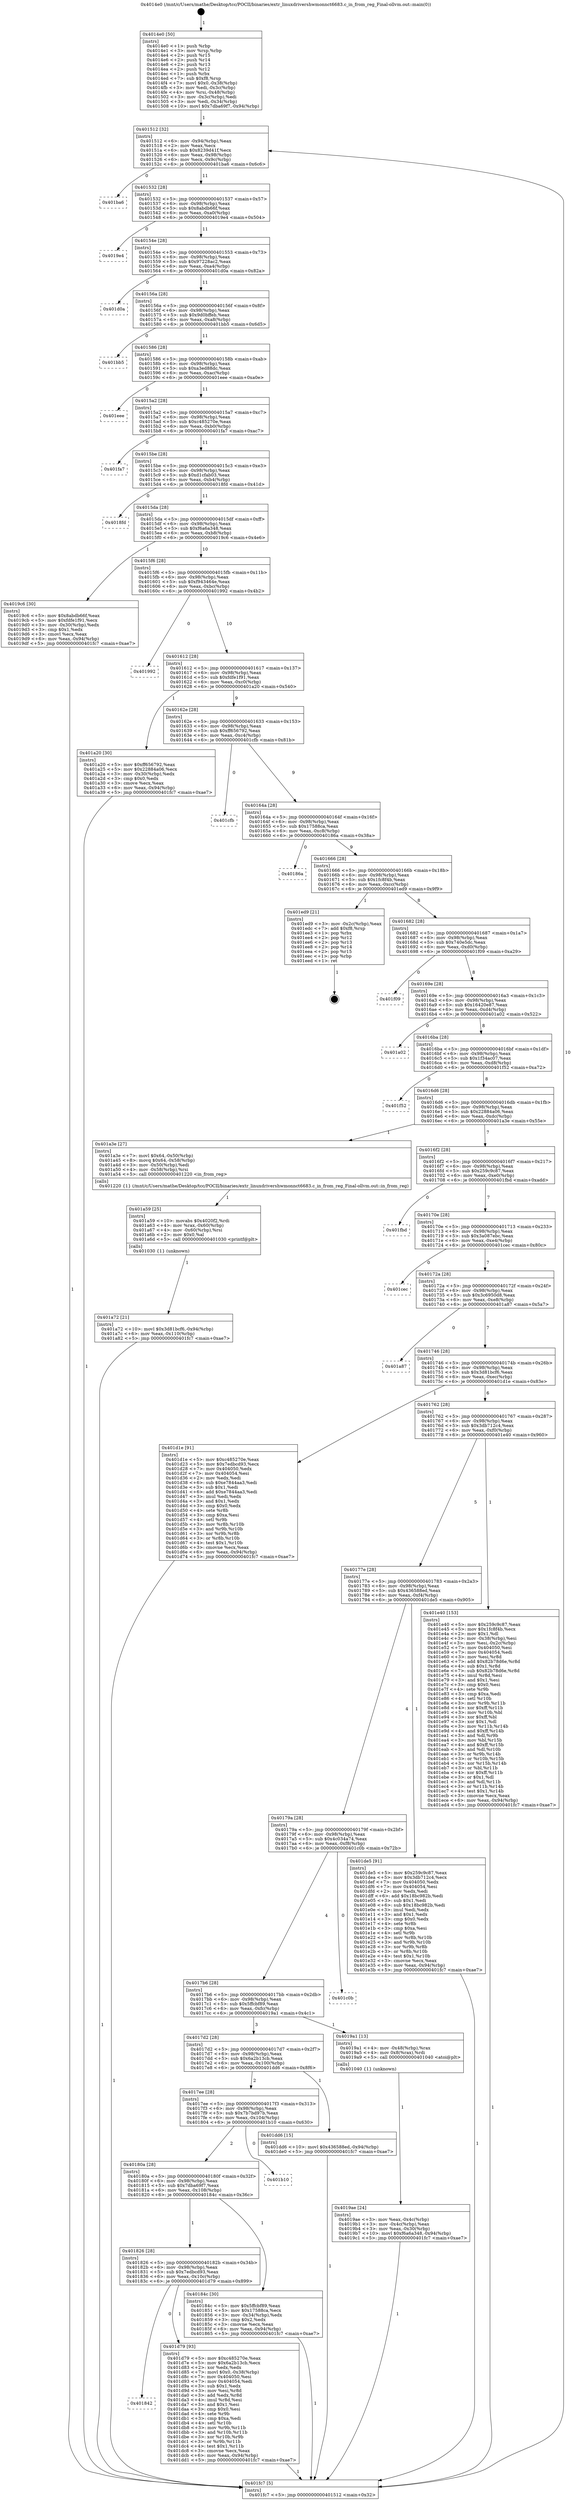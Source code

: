 digraph "0x4014e0" {
  label = "0x4014e0 (/mnt/c/Users/mathe/Desktop/tcc/POCII/binaries/extr_linuxdrivershwmonnct6683.c_in_from_reg_Final-ollvm.out::main(0))"
  labelloc = "t"
  node[shape=record]

  Entry [label="",width=0.3,height=0.3,shape=circle,fillcolor=black,style=filled]
  "0x401512" [label="{
     0x401512 [32]\l
     | [instrs]\l
     &nbsp;&nbsp;0x401512 \<+6\>: mov -0x94(%rbp),%eax\l
     &nbsp;&nbsp;0x401518 \<+2\>: mov %eax,%ecx\l
     &nbsp;&nbsp;0x40151a \<+6\>: sub $0x8239d41f,%ecx\l
     &nbsp;&nbsp;0x401520 \<+6\>: mov %eax,-0x98(%rbp)\l
     &nbsp;&nbsp;0x401526 \<+6\>: mov %ecx,-0x9c(%rbp)\l
     &nbsp;&nbsp;0x40152c \<+6\>: je 0000000000401ba6 \<main+0x6c6\>\l
  }"]
  "0x401ba6" [label="{
     0x401ba6\l
  }", style=dashed]
  "0x401532" [label="{
     0x401532 [28]\l
     | [instrs]\l
     &nbsp;&nbsp;0x401532 \<+5\>: jmp 0000000000401537 \<main+0x57\>\l
     &nbsp;&nbsp;0x401537 \<+6\>: mov -0x98(%rbp),%eax\l
     &nbsp;&nbsp;0x40153d \<+5\>: sub $0x8abdb66f,%eax\l
     &nbsp;&nbsp;0x401542 \<+6\>: mov %eax,-0xa0(%rbp)\l
     &nbsp;&nbsp;0x401548 \<+6\>: je 00000000004019e4 \<main+0x504\>\l
  }"]
  Exit [label="",width=0.3,height=0.3,shape=circle,fillcolor=black,style=filled,peripheries=2]
  "0x4019e4" [label="{
     0x4019e4\l
  }", style=dashed]
  "0x40154e" [label="{
     0x40154e [28]\l
     | [instrs]\l
     &nbsp;&nbsp;0x40154e \<+5\>: jmp 0000000000401553 \<main+0x73\>\l
     &nbsp;&nbsp;0x401553 \<+6\>: mov -0x98(%rbp),%eax\l
     &nbsp;&nbsp;0x401559 \<+5\>: sub $0x97228ac2,%eax\l
     &nbsp;&nbsp;0x40155e \<+6\>: mov %eax,-0xa4(%rbp)\l
     &nbsp;&nbsp;0x401564 \<+6\>: je 0000000000401d0a \<main+0x82a\>\l
  }"]
  "0x401842" [label="{
     0x401842\l
  }", style=dashed]
  "0x401d0a" [label="{
     0x401d0a\l
  }", style=dashed]
  "0x40156a" [label="{
     0x40156a [28]\l
     | [instrs]\l
     &nbsp;&nbsp;0x40156a \<+5\>: jmp 000000000040156f \<main+0x8f\>\l
     &nbsp;&nbsp;0x40156f \<+6\>: mov -0x98(%rbp),%eax\l
     &nbsp;&nbsp;0x401575 \<+5\>: sub $0x9d0bffeb,%eax\l
     &nbsp;&nbsp;0x40157a \<+6\>: mov %eax,-0xa8(%rbp)\l
     &nbsp;&nbsp;0x401580 \<+6\>: je 0000000000401bb5 \<main+0x6d5\>\l
  }"]
  "0x401d79" [label="{
     0x401d79 [93]\l
     | [instrs]\l
     &nbsp;&nbsp;0x401d79 \<+5\>: mov $0xc485270e,%eax\l
     &nbsp;&nbsp;0x401d7e \<+5\>: mov $0x6a2b13cb,%ecx\l
     &nbsp;&nbsp;0x401d83 \<+2\>: xor %edx,%edx\l
     &nbsp;&nbsp;0x401d85 \<+7\>: movl $0x0,-0x38(%rbp)\l
     &nbsp;&nbsp;0x401d8c \<+7\>: mov 0x404050,%esi\l
     &nbsp;&nbsp;0x401d93 \<+7\>: mov 0x404054,%edi\l
     &nbsp;&nbsp;0x401d9a \<+3\>: sub $0x1,%edx\l
     &nbsp;&nbsp;0x401d9d \<+3\>: mov %esi,%r8d\l
     &nbsp;&nbsp;0x401da0 \<+3\>: add %edx,%r8d\l
     &nbsp;&nbsp;0x401da3 \<+4\>: imul %r8d,%esi\l
     &nbsp;&nbsp;0x401da7 \<+3\>: and $0x1,%esi\l
     &nbsp;&nbsp;0x401daa \<+3\>: cmp $0x0,%esi\l
     &nbsp;&nbsp;0x401dad \<+4\>: sete %r9b\l
     &nbsp;&nbsp;0x401db1 \<+3\>: cmp $0xa,%edi\l
     &nbsp;&nbsp;0x401db4 \<+4\>: setl %r10b\l
     &nbsp;&nbsp;0x401db8 \<+3\>: mov %r9b,%r11b\l
     &nbsp;&nbsp;0x401dbb \<+3\>: and %r10b,%r11b\l
     &nbsp;&nbsp;0x401dbe \<+3\>: xor %r10b,%r9b\l
     &nbsp;&nbsp;0x401dc1 \<+3\>: or %r9b,%r11b\l
     &nbsp;&nbsp;0x401dc4 \<+4\>: test $0x1,%r11b\l
     &nbsp;&nbsp;0x401dc8 \<+3\>: cmovne %ecx,%eax\l
     &nbsp;&nbsp;0x401dcb \<+6\>: mov %eax,-0x94(%rbp)\l
     &nbsp;&nbsp;0x401dd1 \<+5\>: jmp 0000000000401fc7 \<main+0xae7\>\l
  }"]
  "0x401bb5" [label="{
     0x401bb5\l
  }", style=dashed]
  "0x401586" [label="{
     0x401586 [28]\l
     | [instrs]\l
     &nbsp;&nbsp;0x401586 \<+5\>: jmp 000000000040158b \<main+0xab\>\l
     &nbsp;&nbsp;0x40158b \<+6\>: mov -0x98(%rbp),%eax\l
     &nbsp;&nbsp;0x401591 \<+5\>: sub $0xa3ed88dc,%eax\l
     &nbsp;&nbsp;0x401596 \<+6\>: mov %eax,-0xac(%rbp)\l
     &nbsp;&nbsp;0x40159c \<+6\>: je 0000000000401eee \<main+0xa0e\>\l
  }"]
  "0x401a72" [label="{
     0x401a72 [21]\l
     | [instrs]\l
     &nbsp;&nbsp;0x401a72 \<+10\>: movl $0x3d81bcf6,-0x94(%rbp)\l
     &nbsp;&nbsp;0x401a7c \<+6\>: mov %eax,-0x110(%rbp)\l
     &nbsp;&nbsp;0x401a82 \<+5\>: jmp 0000000000401fc7 \<main+0xae7\>\l
  }"]
  "0x401eee" [label="{
     0x401eee\l
  }", style=dashed]
  "0x4015a2" [label="{
     0x4015a2 [28]\l
     | [instrs]\l
     &nbsp;&nbsp;0x4015a2 \<+5\>: jmp 00000000004015a7 \<main+0xc7\>\l
     &nbsp;&nbsp;0x4015a7 \<+6\>: mov -0x98(%rbp),%eax\l
     &nbsp;&nbsp;0x4015ad \<+5\>: sub $0xc485270e,%eax\l
     &nbsp;&nbsp;0x4015b2 \<+6\>: mov %eax,-0xb0(%rbp)\l
     &nbsp;&nbsp;0x4015b8 \<+6\>: je 0000000000401fa7 \<main+0xac7\>\l
  }"]
  "0x401a59" [label="{
     0x401a59 [25]\l
     | [instrs]\l
     &nbsp;&nbsp;0x401a59 \<+10\>: movabs $0x4020f2,%rdi\l
     &nbsp;&nbsp;0x401a63 \<+4\>: mov %rax,-0x60(%rbp)\l
     &nbsp;&nbsp;0x401a67 \<+4\>: mov -0x60(%rbp),%rsi\l
     &nbsp;&nbsp;0x401a6b \<+2\>: mov $0x0,%al\l
     &nbsp;&nbsp;0x401a6d \<+5\>: call 0000000000401030 \<printf@plt\>\l
     | [calls]\l
     &nbsp;&nbsp;0x401030 \{1\} (unknown)\l
  }"]
  "0x401fa7" [label="{
     0x401fa7\l
  }", style=dashed]
  "0x4015be" [label="{
     0x4015be [28]\l
     | [instrs]\l
     &nbsp;&nbsp;0x4015be \<+5\>: jmp 00000000004015c3 \<main+0xe3\>\l
     &nbsp;&nbsp;0x4015c3 \<+6\>: mov -0x98(%rbp),%eax\l
     &nbsp;&nbsp;0x4015c9 \<+5\>: sub $0xd1cfab03,%eax\l
     &nbsp;&nbsp;0x4015ce \<+6\>: mov %eax,-0xb4(%rbp)\l
     &nbsp;&nbsp;0x4015d4 \<+6\>: je 00000000004018fd \<main+0x41d\>\l
  }"]
  "0x4019ae" [label="{
     0x4019ae [24]\l
     | [instrs]\l
     &nbsp;&nbsp;0x4019ae \<+3\>: mov %eax,-0x4c(%rbp)\l
     &nbsp;&nbsp;0x4019b1 \<+3\>: mov -0x4c(%rbp),%eax\l
     &nbsp;&nbsp;0x4019b4 \<+3\>: mov %eax,-0x30(%rbp)\l
     &nbsp;&nbsp;0x4019b7 \<+10\>: movl $0xf6a6a348,-0x94(%rbp)\l
     &nbsp;&nbsp;0x4019c1 \<+5\>: jmp 0000000000401fc7 \<main+0xae7\>\l
  }"]
  "0x4018fd" [label="{
     0x4018fd\l
  }", style=dashed]
  "0x4015da" [label="{
     0x4015da [28]\l
     | [instrs]\l
     &nbsp;&nbsp;0x4015da \<+5\>: jmp 00000000004015df \<main+0xff\>\l
     &nbsp;&nbsp;0x4015df \<+6\>: mov -0x98(%rbp),%eax\l
     &nbsp;&nbsp;0x4015e5 \<+5\>: sub $0xf6a6a348,%eax\l
     &nbsp;&nbsp;0x4015ea \<+6\>: mov %eax,-0xb8(%rbp)\l
     &nbsp;&nbsp;0x4015f0 \<+6\>: je 00000000004019c6 \<main+0x4e6\>\l
  }"]
  "0x4014e0" [label="{
     0x4014e0 [50]\l
     | [instrs]\l
     &nbsp;&nbsp;0x4014e0 \<+1\>: push %rbp\l
     &nbsp;&nbsp;0x4014e1 \<+3\>: mov %rsp,%rbp\l
     &nbsp;&nbsp;0x4014e4 \<+2\>: push %r15\l
     &nbsp;&nbsp;0x4014e6 \<+2\>: push %r14\l
     &nbsp;&nbsp;0x4014e8 \<+2\>: push %r13\l
     &nbsp;&nbsp;0x4014ea \<+2\>: push %r12\l
     &nbsp;&nbsp;0x4014ec \<+1\>: push %rbx\l
     &nbsp;&nbsp;0x4014ed \<+7\>: sub $0xf8,%rsp\l
     &nbsp;&nbsp;0x4014f4 \<+7\>: movl $0x0,-0x38(%rbp)\l
     &nbsp;&nbsp;0x4014fb \<+3\>: mov %edi,-0x3c(%rbp)\l
     &nbsp;&nbsp;0x4014fe \<+4\>: mov %rsi,-0x48(%rbp)\l
     &nbsp;&nbsp;0x401502 \<+3\>: mov -0x3c(%rbp),%edi\l
     &nbsp;&nbsp;0x401505 \<+3\>: mov %edi,-0x34(%rbp)\l
     &nbsp;&nbsp;0x401508 \<+10\>: movl $0x7dba69f7,-0x94(%rbp)\l
  }"]
  "0x4019c6" [label="{
     0x4019c6 [30]\l
     | [instrs]\l
     &nbsp;&nbsp;0x4019c6 \<+5\>: mov $0x8abdb66f,%eax\l
     &nbsp;&nbsp;0x4019cb \<+5\>: mov $0xfdfe1f91,%ecx\l
     &nbsp;&nbsp;0x4019d0 \<+3\>: mov -0x30(%rbp),%edx\l
     &nbsp;&nbsp;0x4019d3 \<+3\>: cmp $0x1,%edx\l
     &nbsp;&nbsp;0x4019d6 \<+3\>: cmovl %ecx,%eax\l
     &nbsp;&nbsp;0x4019d9 \<+6\>: mov %eax,-0x94(%rbp)\l
     &nbsp;&nbsp;0x4019df \<+5\>: jmp 0000000000401fc7 \<main+0xae7\>\l
  }"]
  "0x4015f6" [label="{
     0x4015f6 [28]\l
     | [instrs]\l
     &nbsp;&nbsp;0x4015f6 \<+5\>: jmp 00000000004015fb \<main+0x11b\>\l
     &nbsp;&nbsp;0x4015fb \<+6\>: mov -0x98(%rbp),%eax\l
     &nbsp;&nbsp;0x401601 \<+5\>: sub $0xf943464e,%eax\l
     &nbsp;&nbsp;0x401606 \<+6\>: mov %eax,-0xbc(%rbp)\l
     &nbsp;&nbsp;0x40160c \<+6\>: je 0000000000401992 \<main+0x4b2\>\l
  }"]
  "0x401fc7" [label="{
     0x401fc7 [5]\l
     | [instrs]\l
     &nbsp;&nbsp;0x401fc7 \<+5\>: jmp 0000000000401512 \<main+0x32\>\l
  }"]
  "0x401992" [label="{
     0x401992\l
  }", style=dashed]
  "0x401612" [label="{
     0x401612 [28]\l
     | [instrs]\l
     &nbsp;&nbsp;0x401612 \<+5\>: jmp 0000000000401617 \<main+0x137\>\l
     &nbsp;&nbsp;0x401617 \<+6\>: mov -0x98(%rbp),%eax\l
     &nbsp;&nbsp;0x40161d \<+5\>: sub $0xfdfe1f91,%eax\l
     &nbsp;&nbsp;0x401622 \<+6\>: mov %eax,-0xc0(%rbp)\l
     &nbsp;&nbsp;0x401628 \<+6\>: je 0000000000401a20 \<main+0x540\>\l
  }"]
  "0x401826" [label="{
     0x401826 [28]\l
     | [instrs]\l
     &nbsp;&nbsp;0x401826 \<+5\>: jmp 000000000040182b \<main+0x34b\>\l
     &nbsp;&nbsp;0x40182b \<+6\>: mov -0x98(%rbp),%eax\l
     &nbsp;&nbsp;0x401831 \<+5\>: sub $0x7edbcd93,%eax\l
     &nbsp;&nbsp;0x401836 \<+6\>: mov %eax,-0x10c(%rbp)\l
     &nbsp;&nbsp;0x40183c \<+6\>: je 0000000000401d79 \<main+0x899\>\l
  }"]
  "0x401a20" [label="{
     0x401a20 [30]\l
     | [instrs]\l
     &nbsp;&nbsp;0x401a20 \<+5\>: mov $0xff656792,%eax\l
     &nbsp;&nbsp;0x401a25 \<+5\>: mov $0x22884a06,%ecx\l
     &nbsp;&nbsp;0x401a2a \<+3\>: mov -0x30(%rbp),%edx\l
     &nbsp;&nbsp;0x401a2d \<+3\>: cmp $0x0,%edx\l
     &nbsp;&nbsp;0x401a30 \<+3\>: cmove %ecx,%eax\l
     &nbsp;&nbsp;0x401a33 \<+6\>: mov %eax,-0x94(%rbp)\l
     &nbsp;&nbsp;0x401a39 \<+5\>: jmp 0000000000401fc7 \<main+0xae7\>\l
  }"]
  "0x40162e" [label="{
     0x40162e [28]\l
     | [instrs]\l
     &nbsp;&nbsp;0x40162e \<+5\>: jmp 0000000000401633 \<main+0x153\>\l
     &nbsp;&nbsp;0x401633 \<+6\>: mov -0x98(%rbp),%eax\l
     &nbsp;&nbsp;0x401639 \<+5\>: sub $0xff656792,%eax\l
     &nbsp;&nbsp;0x40163e \<+6\>: mov %eax,-0xc4(%rbp)\l
     &nbsp;&nbsp;0x401644 \<+6\>: je 0000000000401cfb \<main+0x81b\>\l
  }"]
  "0x40184c" [label="{
     0x40184c [30]\l
     | [instrs]\l
     &nbsp;&nbsp;0x40184c \<+5\>: mov $0x5ffcbf89,%eax\l
     &nbsp;&nbsp;0x401851 \<+5\>: mov $0x17588ca,%ecx\l
     &nbsp;&nbsp;0x401856 \<+3\>: mov -0x34(%rbp),%edx\l
     &nbsp;&nbsp;0x401859 \<+3\>: cmp $0x2,%edx\l
     &nbsp;&nbsp;0x40185c \<+3\>: cmovne %ecx,%eax\l
     &nbsp;&nbsp;0x40185f \<+6\>: mov %eax,-0x94(%rbp)\l
     &nbsp;&nbsp;0x401865 \<+5\>: jmp 0000000000401fc7 \<main+0xae7\>\l
  }"]
  "0x401cfb" [label="{
     0x401cfb\l
  }", style=dashed]
  "0x40164a" [label="{
     0x40164a [28]\l
     | [instrs]\l
     &nbsp;&nbsp;0x40164a \<+5\>: jmp 000000000040164f \<main+0x16f\>\l
     &nbsp;&nbsp;0x40164f \<+6\>: mov -0x98(%rbp),%eax\l
     &nbsp;&nbsp;0x401655 \<+5\>: sub $0x17588ca,%eax\l
     &nbsp;&nbsp;0x40165a \<+6\>: mov %eax,-0xc8(%rbp)\l
     &nbsp;&nbsp;0x401660 \<+6\>: je 000000000040186a \<main+0x38a\>\l
  }"]
  "0x40180a" [label="{
     0x40180a [28]\l
     | [instrs]\l
     &nbsp;&nbsp;0x40180a \<+5\>: jmp 000000000040180f \<main+0x32f\>\l
     &nbsp;&nbsp;0x40180f \<+6\>: mov -0x98(%rbp),%eax\l
     &nbsp;&nbsp;0x401815 \<+5\>: sub $0x7dba69f7,%eax\l
     &nbsp;&nbsp;0x40181a \<+6\>: mov %eax,-0x108(%rbp)\l
     &nbsp;&nbsp;0x401820 \<+6\>: je 000000000040184c \<main+0x36c\>\l
  }"]
  "0x40186a" [label="{
     0x40186a\l
  }", style=dashed]
  "0x401666" [label="{
     0x401666 [28]\l
     | [instrs]\l
     &nbsp;&nbsp;0x401666 \<+5\>: jmp 000000000040166b \<main+0x18b\>\l
     &nbsp;&nbsp;0x40166b \<+6\>: mov -0x98(%rbp),%eax\l
     &nbsp;&nbsp;0x401671 \<+5\>: sub $0x1fc8f4b,%eax\l
     &nbsp;&nbsp;0x401676 \<+6\>: mov %eax,-0xcc(%rbp)\l
     &nbsp;&nbsp;0x40167c \<+6\>: je 0000000000401ed9 \<main+0x9f9\>\l
  }"]
  "0x401b10" [label="{
     0x401b10\l
  }", style=dashed]
  "0x401ed9" [label="{
     0x401ed9 [21]\l
     | [instrs]\l
     &nbsp;&nbsp;0x401ed9 \<+3\>: mov -0x2c(%rbp),%eax\l
     &nbsp;&nbsp;0x401edc \<+7\>: add $0xf8,%rsp\l
     &nbsp;&nbsp;0x401ee3 \<+1\>: pop %rbx\l
     &nbsp;&nbsp;0x401ee4 \<+2\>: pop %r12\l
     &nbsp;&nbsp;0x401ee6 \<+2\>: pop %r13\l
     &nbsp;&nbsp;0x401ee8 \<+2\>: pop %r14\l
     &nbsp;&nbsp;0x401eea \<+2\>: pop %r15\l
     &nbsp;&nbsp;0x401eec \<+1\>: pop %rbp\l
     &nbsp;&nbsp;0x401eed \<+1\>: ret\l
  }"]
  "0x401682" [label="{
     0x401682 [28]\l
     | [instrs]\l
     &nbsp;&nbsp;0x401682 \<+5\>: jmp 0000000000401687 \<main+0x1a7\>\l
     &nbsp;&nbsp;0x401687 \<+6\>: mov -0x98(%rbp),%eax\l
     &nbsp;&nbsp;0x40168d \<+5\>: sub $0x740e5dc,%eax\l
     &nbsp;&nbsp;0x401692 \<+6\>: mov %eax,-0xd0(%rbp)\l
     &nbsp;&nbsp;0x401698 \<+6\>: je 0000000000401f09 \<main+0xa29\>\l
  }"]
  "0x4017ee" [label="{
     0x4017ee [28]\l
     | [instrs]\l
     &nbsp;&nbsp;0x4017ee \<+5\>: jmp 00000000004017f3 \<main+0x313\>\l
     &nbsp;&nbsp;0x4017f3 \<+6\>: mov -0x98(%rbp),%eax\l
     &nbsp;&nbsp;0x4017f9 \<+5\>: sub $0x7b7bd97b,%eax\l
     &nbsp;&nbsp;0x4017fe \<+6\>: mov %eax,-0x104(%rbp)\l
     &nbsp;&nbsp;0x401804 \<+6\>: je 0000000000401b10 \<main+0x630\>\l
  }"]
  "0x401f09" [label="{
     0x401f09\l
  }", style=dashed]
  "0x40169e" [label="{
     0x40169e [28]\l
     | [instrs]\l
     &nbsp;&nbsp;0x40169e \<+5\>: jmp 00000000004016a3 \<main+0x1c3\>\l
     &nbsp;&nbsp;0x4016a3 \<+6\>: mov -0x98(%rbp),%eax\l
     &nbsp;&nbsp;0x4016a9 \<+5\>: sub $0x16420e87,%eax\l
     &nbsp;&nbsp;0x4016ae \<+6\>: mov %eax,-0xd4(%rbp)\l
     &nbsp;&nbsp;0x4016b4 \<+6\>: je 0000000000401a02 \<main+0x522\>\l
  }"]
  "0x401dd6" [label="{
     0x401dd6 [15]\l
     | [instrs]\l
     &nbsp;&nbsp;0x401dd6 \<+10\>: movl $0x436588ed,-0x94(%rbp)\l
     &nbsp;&nbsp;0x401de0 \<+5\>: jmp 0000000000401fc7 \<main+0xae7\>\l
  }"]
  "0x401a02" [label="{
     0x401a02\l
  }", style=dashed]
  "0x4016ba" [label="{
     0x4016ba [28]\l
     | [instrs]\l
     &nbsp;&nbsp;0x4016ba \<+5\>: jmp 00000000004016bf \<main+0x1df\>\l
     &nbsp;&nbsp;0x4016bf \<+6\>: mov -0x98(%rbp),%eax\l
     &nbsp;&nbsp;0x4016c5 \<+5\>: sub $0x1f34ac07,%eax\l
     &nbsp;&nbsp;0x4016ca \<+6\>: mov %eax,-0xd8(%rbp)\l
     &nbsp;&nbsp;0x4016d0 \<+6\>: je 0000000000401f52 \<main+0xa72\>\l
  }"]
  "0x4017d2" [label="{
     0x4017d2 [28]\l
     | [instrs]\l
     &nbsp;&nbsp;0x4017d2 \<+5\>: jmp 00000000004017d7 \<main+0x2f7\>\l
     &nbsp;&nbsp;0x4017d7 \<+6\>: mov -0x98(%rbp),%eax\l
     &nbsp;&nbsp;0x4017dd \<+5\>: sub $0x6a2b13cb,%eax\l
     &nbsp;&nbsp;0x4017e2 \<+6\>: mov %eax,-0x100(%rbp)\l
     &nbsp;&nbsp;0x4017e8 \<+6\>: je 0000000000401dd6 \<main+0x8f6\>\l
  }"]
  "0x401f52" [label="{
     0x401f52\l
  }", style=dashed]
  "0x4016d6" [label="{
     0x4016d6 [28]\l
     | [instrs]\l
     &nbsp;&nbsp;0x4016d6 \<+5\>: jmp 00000000004016db \<main+0x1fb\>\l
     &nbsp;&nbsp;0x4016db \<+6\>: mov -0x98(%rbp),%eax\l
     &nbsp;&nbsp;0x4016e1 \<+5\>: sub $0x22884a06,%eax\l
     &nbsp;&nbsp;0x4016e6 \<+6\>: mov %eax,-0xdc(%rbp)\l
     &nbsp;&nbsp;0x4016ec \<+6\>: je 0000000000401a3e \<main+0x55e\>\l
  }"]
  "0x4019a1" [label="{
     0x4019a1 [13]\l
     | [instrs]\l
     &nbsp;&nbsp;0x4019a1 \<+4\>: mov -0x48(%rbp),%rax\l
     &nbsp;&nbsp;0x4019a5 \<+4\>: mov 0x8(%rax),%rdi\l
     &nbsp;&nbsp;0x4019a9 \<+5\>: call 0000000000401040 \<atoi@plt\>\l
     | [calls]\l
     &nbsp;&nbsp;0x401040 \{1\} (unknown)\l
  }"]
  "0x401a3e" [label="{
     0x401a3e [27]\l
     | [instrs]\l
     &nbsp;&nbsp;0x401a3e \<+7\>: movl $0x64,-0x50(%rbp)\l
     &nbsp;&nbsp;0x401a45 \<+8\>: movq $0x64,-0x58(%rbp)\l
     &nbsp;&nbsp;0x401a4d \<+3\>: mov -0x50(%rbp),%edi\l
     &nbsp;&nbsp;0x401a50 \<+4\>: mov -0x58(%rbp),%rsi\l
     &nbsp;&nbsp;0x401a54 \<+5\>: call 0000000000401220 \<in_from_reg\>\l
     | [calls]\l
     &nbsp;&nbsp;0x401220 \{1\} (/mnt/c/Users/mathe/Desktop/tcc/POCII/binaries/extr_linuxdrivershwmonnct6683.c_in_from_reg_Final-ollvm.out::in_from_reg)\l
  }"]
  "0x4016f2" [label="{
     0x4016f2 [28]\l
     | [instrs]\l
     &nbsp;&nbsp;0x4016f2 \<+5\>: jmp 00000000004016f7 \<main+0x217\>\l
     &nbsp;&nbsp;0x4016f7 \<+6\>: mov -0x98(%rbp),%eax\l
     &nbsp;&nbsp;0x4016fd \<+5\>: sub $0x259c9c87,%eax\l
     &nbsp;&nbsp;0x401702 \<+6\>: mov %eax,-0xe0(%rbp)\l
     &nbsp;&nbsp;0x401708 \<+6\>: je 0000000000401fbd \<main+0xadd\>\l
  }"]
  "0x4017b6" [label="{
     0x4017b6 [28]\l
     | [instrs]\l
     &nbsp;&nbsp;0x4017b6 \<+5\>: jmp 00000000004017bb \<main+0x2db\>\l
     &nbsp;&nbsp;0x4017bb \<+6\>: mov -0x98(%rbp),%eax\l
     &nbsp;&nbsp;0x4017c1 \<+5\>: sub $0x5ffcbf89,%eax\l
     &nbsp;&nbsp;0x4017c6 \<+6\>: mov %eax,-0xfc(%rbp)\l
     &nbsp;&nbsp;0x4017cc \<+6\>: je 00000000004019a1 \<main+0x4c1\>\l
  }"]
  "0x401fbd" [label="{
     0x401fbd\l
  }", style=dashed]
  "0x40170e" [label="{
     0x40170e [28]\l
     | [instrs]\l
     &nbsp;&nbsp;0x40170e \<+5\>: jmp 0000000000401713 \<main+0x233\>\l
     &nbsp;&nbsp;0x401713 \<+6\>: mov -0x98(%rbp),%eax\l
     &nbsp;&nbsp;0x401719 \<+5\>: sub $0x3a087ebc,%eax\l
     &nbsp;&nbsp;0x40171e \<+6\>: mov %eax,-0xe4(%rbp)\l
     &nbsp;&nbsp;0x401724 \<+6\>: je 0000000000401cec \<main+0x80c\>\l
  }"]
  "0x401c0b" [label="{
     0x401c0b\l
  }", style=dashed]
  "0x401cec" [label="{
     0x401cec\l
  }", style=dashed]
  "0x40172a" [label="{
     0x40172a [28]\l
     | [instrs]\l
     &nbsp;&nbsp;0x40172a \<+5\>: jmp 000000000040172f \<main+0x24f\>\l
     &nbsp;&nbsp;0x40172f \<+6\>: mov -0x98(%rbp),%eax\l
     &nbsp;&nbsp;0x401735 \<+5\>: sub $0x3c6950d8,%eax\l
     &nbsp;&nbsp;0x40173a \<+6\>: mov %eax,-0xe8(%rbp)\l
     &nbsp;&nbsp;0x401740 \<+6\>: je 0000000000401a87 \<main+0x5a7\>\l
  }"]
  "0x40179a" [label="{
     0x40179a [28]\l
     | [instrs]\l
     &nbsp;&nbsp;0x40179a \<+5\>: jmp 000000000040179f \<main+0x2bf\>\l
     &nbsp;&nbsp;0x40179f \<+6\>: mov -0x98(%rbp),%eax\l
     &nbsp;&nbsp;0x4017a5 \<+5\>: sub $0x4c034a74,%eax\l
     &nbsp;&nbsp;0x4017aa \<+6\>: mov %eax,-0xf8(%rbp)\l
     &nbsp;&nbsp;0x4017b0 \<+6\>: je 0000000000401c0b \<main+0x72b\>\l
  }"]
  "0x401a87" [label="{
     0x401a87\l
  }", style=dashed]
  "0x401746" [label="{
     0x401746 [28]\l
     | [instrs]\l
     &nbsp;&nbsp;0x401746 \<+5\>: jmp 000000000040174b \<main+0x26b\>\l
     &nbsp;&nbsp;0x40174b \<+6\>: mov -0x98(%rbp),%eax\l
     &nbsp;&nbsp;0x401751 \<+5\>: sub $0x3d81bcf6,%eax\l
     &nbsp;&nbsp;0x401756 \<+6\>: mov %eax,-0xec(%rbp)\l
     &nbsp;&nbsp;0x40175c \<+6\>: je 0000000000401d1e \<main+0x83e\>\l
  }"]
  "0x401de5" [label="{
     0x401de5 [91]\l
     | [instrs]\l
     &nbsp;&nbsp;0x401de5 \<+5\>: mov $0x259c9c87,%eax\l
     &nbsp;&nbsp;0x401dea \<+5\>: mov $0x3db712c4,%ecx\l
     &nbsp;&nbsp;0x401def \<+7\>: mov 0x404050,%edx\l
     &nbsp;&nbsp;0x401df6 \<+7\>: mov 0x404054,%esi\l
     &nbsp;&nbsp;0x401dfd \<+2\>: mov %edx,%edi\l
     &nbsp;&nbsp;0x401dff \<+6\>: add $0x18bc982b,%edi\l
     &nbsp;&nbsp;0x401e05 \<+3\>: sub $0x1,%edi\l
     &nbsp;&nbsp;0x401e08 \<+6\>: sub $0x18bc982b,%edi\l
     &nbsp;&nbsp;0x401e0e \<+3\>: imul %edi,%edx\l
     &nbsp;&nbsp;0x401e11 \<+3\>: and $0x1,%edx\l
     &nbsp;&nbsp;0x401e14 \<+3\>: cmp $0x0,%edx\l
     &nbsp;&nbsp;0x401e17 \<+4\>: sete %r8b\l
     &nbsp;&nbsp;0x401e1b \<+3\>: cmp $0xa,%esi\l
     &nbsp;&nbsp;0x401e1e \<+4\>: setl %r9b\l
     &nbsp;&nbsp;0x401e22 \<+3\>: mov %r8b,%r10b\l
     &nbsp;&nbsp;0x401e25 \<+3\>: and %r9b,%r10b\l
     &nbsp;&nbsp;0x401e28 \<+3\>: xor %r9b,%r8b\l
     &nbsp;&nbsp;0x401e2b \<+3\>: or %r8b,%r10b\l
     &nbsp;&nbsp;0x401e2e \<+4\>: test $0x1,%r10b\l
     &nbsp;&nbsp;0x401e32 \<+3\>: cmovne %ecx,%eax\l
     &nbsp;&nbsp;0x401e35 \<+6\>: mov %eax,-0x94(%rbp)\l
     &nbsp;&nbsp;0x401e3b \<+5\>: jmp 0000000000401fc7 \<main+0xae7\>\l
  }"]
  "0x401d1e" [label="{
     0x401d1e [91]\l
     | [instrs]\l
     &nbsp;&nbsp;0x401d1e \<+5\>: mov $0xc485270e,%eax\l
     &nbsp;&nbsp;0x401d23 \<+5\>: mov $0x7edbcd93,%ecx\l
     &nbsp;&nbsp;0x401d28 \<+7\>: mov 0x404050,%edx\l
     &nbsp;&nbsp;0x401d2f \<+7\>: mov 0x404054,%esi\l
     &nbsp;&nbsp;0x401d36 \<+2\>: mov %edx,%edi\l
     &nbsp;&nbsp;0x401d38 \<+6\>: sub $0xe7844aa3,%edi\l
     &nbsp;&nbsp;0x401d3e \<+3\>: sub $0x1,%edi\l
     &nbsp;&nbsp;0x401d41 \<+6\>: add $0xe7844aa3,%edi\l
     &nbsp;&nbsp;0x401d47 \<+3\>: imul %edi,%edx\l
     &nbsp;&nbsp;0x401d4a \<+3\>: and $0x1,%edx\l
     &nbsp;&nbsp;0x401d4d \<+3\>: cmp $0x0,%edx\l
     &nbsp;&nbsp;0x401d50 \<+4\>: sete %r8b\l
     &nbsp;&nbsp;0x401d54 \<+3\>: cmp $0xa,%esi\l
     &nbsp;&nbsp;0x401d57 \<+4\>: setl %r9b\l
     &nbsp;&nbsp;0x401d5b \<+3\>: mov %r8b,%r10b\l
     &nbsp;&nbsp;0x401d5e \<+3\>: and %r9b,%r10b\l
     &nbsp;&nbsp;0x401d61 \<+3\>: xor %r9b,%r8b\l
     &nbsp;&nbsp;0x401d64 \<+3\>: or %r8b,%r10b\l
     &nbsp;&nbsp;0x401d67 \<+4\>: test $0x1,%r10b\l
     &nbsp;&nbsp;0x401d6b \<+3\>: cmovne %ecx,%eax\l
     &nbsp;&nbsp;0x401d6e \<+6\>: mov %eax,-0x94(%rbp)\l
     &nbsp;&nbsp;0x401d74 \<+5\>: jmp 0000000000401fc7 \<main+0xae7\>\l
  }"]
  "0x401762" [label="{
     0x401762 [28]\l
     | [instrs]\l
     &nbsp;&nbsp;0x401762 \<+5\>: jmp 0000000000401767 \<main+0x287\>\l
     &nbsp;&nbsp;0x401767 \<+6\>: mov -0x98(%rbp),%eax\l
     &nbsp;&nbsp;0x40176d \<+5\>: sub $0x3db712c4,%eax\l
     &nbsp;&nbsp;0x401772 \<+6\>: mov %eax,-0xf0(%rbp)\l
     &nbsp;&nbsp;0x401778 \<+6\>: je 0000000000401e40 \<main+0x960\>\l
  }"]
  "0x40177e" [label="{
     0x40177e [28]\l
     | [instrs]\l
     &nbsp;&nbsp;0x40177e \<+5\>: jmp 0000000000401783 \<main+0x2a3\>\l
     &nbsp;&nbsp;0x401783 \<+6\>: mov -0x98(%rbp),%eax\l
     &nbsp;&nbsp;0x401789 \<+5\>: sub $0x436588ed,%eax\l
     &nbsp;&nbsp;0x40178e \<+6\>: mov %eax,-0xf4(%rbp)\l
     &nbsp;&nbsp;0x401794 \<+6\>: je 0000000000401de5 \<main+0x905\>\l
  }"]
  "0x401e40" [label="{
     0x401e40 [153]\l
     | [instrs]\l
     &nbsp;&nbsp;0x401e40 \<+5\>: mov $0x259c9c87,%eax\l
     &nbsp;&nbsp;0x401e45 \<+5\>: mov $0x1fc8f4b,%ecx\l
     &nbsp;&nbsp;0x401e4a \<+2\>: mov $0x1,%dl\l
     &nbsp;&nbsp;0x401e4c \<+3\>: mov -0x38(%rbp),%esi\l
     &nbsp;&nbsp;0x401e4f \<+3\>: mov %esi,-0x2c(%rbp)\l
     &nbsp;&nbsp;0x401e52 \<+7\>: mov 0x404050,%esi\l
     &nbsp;&nbsp;0x401e59 \<+7\>: mov 0x404054,%edi\l
     &nbsp;&nbsp;0x401e60 \<+3\>: mov %esi,%r8d\l
     &nbsp;&nbsp;0x401e63 \<+7\>: add $0x82b78d6e,%r8d\l
     &nbsp;&nbsp;0x401e6a \<+4\>: sub $0x1,%r8d\l
     &nbsp;&nbsp;0x401e6e \<+7\>: sub $0x82b78d6e,%r8d\l
     &nbsp;&nbsp;0x401e75 \<+4\>: imul %r8d,%esi\l
     &nbsp;&nbsp;0x401e79 \<+3\>: and $0x1,%esi\l
     &nbsp;&nbsp;0x401e7c \<+3\>: cmp $0x0,%esi\l
     &nbsp;&nbsp;0x401e7f \<+4\>: sete %r9b\l
     &nbsp;&nbsp;0x401e83 \<+3\>: cmp $0xa,%edi\l
     &nbsp;&nbsp;0x401e86 \<+4\>: setl %r10b\l
     &nbsp;&nbsp;0x401e8a \<+3\>: mov %r9b,%r11b\l
     &nbsp;&nbsp;0x401e8d \<+4\>: xor $0xff,%r11b\l
     &nbsp;&nbsp;0x401e91 \<+3\>: mov %r10b,%bl\l
     &nbsp;&nbsp;0x401e94 \<+3\>: xor $0xff,%bl\l
     &nbsp;&nbsp;0x401e97 \<+3\>: xor $0x1,%dl\l
     &nbsp;&nbsp;0x401e9a \<+3\>: mov %r11b,%r14b\l
     &nbsp;&nbsp;0x401e9d \<+4\>: and $0xff,%r14b\l
     &nbsp;&nbsp;0x401ea1 \<+3\>: and %dl,%r9b\l
     &nbsp;&nbsp;0x401ea4 \<+3\>: mov %bl,%r15b\l
     &nbsp;&nbsp;0x401ea7 \<+4\>: and $0xff,%r15b\l
     &nbsp;&nbsp;0x401eab \<+3\>: and %dl,%r10b\l
     &nbsp;&nbsp;0x401eae \<+3\>: or %r9b,%r14b\l
     &nbsp;&nbsp;0x401eb1 \<+3\>: or %r10b,%r15b\l
     &nbsp;&nbsp;0x401eb4 \<+3\>: xor %r15b,%r14b\l
     &nbsp;&nbsp;0x401eb7 \<+3\>: or %bl,%r11b\l
     &nbsp;&nbsp;0x401eba \<+4\>: xor $0xff,%r11b\l
     &nbsp;&nbsp;0x401ebe \<+3\>: or $0x1,%dl\l
     &nbsp;&nbsp;0x401ec1 \<+3\>: and %dl,%r11b\l
     &nbsp;&nbsp;0x401ec4 \<+3\>: or %r11b,%r14b\l
     &nbsp;&nbsp;0x401ec7 \<+4\>: test $0x1,%r14b\l
     &nbsp;&nbsp;0x401ecb \<+3\>: cmovne %ecx,%eax\l
     &nbsp;&nbsp;0x401ece \<+6\>: mov %eax,-0x94(%rbp)\l
     &nbsp;&nbsp;0x401ed4 \<+5\>: jmp 0000000000401fc7 \<main+0xae7\>\l
  }"]
  Entry -> "0x4014e0" [label=" 1"]
  "0x401512" -> "0x401ba6" [label=" 0"]
  "0x401512" -> "0x401532" [label=" 11"]
  "0x401ed9" -> Exit [label=" 1"]
  "0x401532" -> "0x4019e4" [label=" 0"]
  "0x401532" -> "0x40154e" [label=" 11"]
  "0x401e40" -> "0x401fc7" [label=" 1"]
  "0x40154e" -> "0x401d0a" [label=" 0"]
  "0x40154e" -> "0x40156a" [label=" 11"]
  "0x401de5" -> "0x401fc7" [label=" 1"]
  "0x40156a" -> "0x401bb5" [label=" 0"]
  "0x40156a" -> "0x401586" [label=" 11"]
  "0x401dd6" -> "0x401fc7" [label=" 1"]
  "0x401586" -> "0x401eee" [label=" 0"]
  "0x401586" -> "0x4015a2" [label=" 11"]
  "0x401826" -> "0x401842" [label=" 0"]
  "0x4015a2" -> "0x401fa7" [label=" 0"]
  "0x4015a2" -> "0x4015be" [label=" 11"]
  "0x401826" -> "0x401d79" [label=" 1"]
  "0x4015be" -> "0x4018fd" [label=" 0"]
  "0x4015be" -> "0x4015da" [label=" 11"]
  "0x401d79" -> "0x401fc7" [label=" 1"]
  "0x4015da" -> "0x4019c6" [label=" 1"]
  "0x4015da" -> "0x4015f6" [label=" 10"]
  "0x401d1e" -> "0x401fc7" [label=" 1"]
  "0x4015f6" -> "0x401992" [label=" 0"]
  "0x4015f6" -> "0x401612" [label=" 10"]
  "0x401a72" -> "0x401fc7" [label=" 1"]
  "0x401612" -> "0x401a20" [label=" 1"]
  "0x401612" -> "0x40162e" [label=" 9"]
  "0x401a59" -> "0x401a72" [label=" 1"]
  "0x40162e" -> "0x401cfb" [label=" 0"]
  "0x40162e" -> "0x40164a" [label=" 9"]
  "0x401a3e" -> "0x401a59" [label=" 1"]
  "0x40164a" -> "0x40186a" [label=" 0"]
  "0x40164a" -> "0x401666" [label=" 9"]
  "0x4019c6" -> "0x401fc7" [label=" 1"]
  "0x401666" -> "0x401ed9" [label=" 1"]
  "0x401666" -> "0x401682" [label=" 8"]
  "0x4019ae" -> "0x401fc7" [label=" 1"]
  "0x401682" -> "0x401f09" [label=" 0"]
  "0x401682" -> "0x40169e" [label=" 8"]
  "0x401fc7" -> "0x401512" [label=" 10"]
  "0x40169e" -> "0x401a02" [label=" 0"]
  "0x40169e" -> "0x4016ba" [label=" 8"]
  "0x4014e0" -> "0x401512" [label=" 1"]
  "0x4016ba" -> "0x401f52" [label=" 0"]
  "0x4016ba" -> "0x4016d6" [label=" 8"]
  "0x40180a" -> "0x401826" [label=" 1"]
  "0x4016d6" -> "0x401a3e" [label=" 1"]
  "0x4016d6" -> "0x4016f2" [label=" 7"]
  "0x40180a" -> "0x40184c" [label=" 1"]
  "0x4016f2" -> "0x401fbd" [label=" 0"]
  "0x4016f2" -> "0x40170e" [label=" 7"]
  "0x4017ee" -> "0x40180a" [label=" 2"]
  "0x40170e" -> "0x401cec" [label=" 0"]
  "0x40170e" -> "0x40172a" [label=" 7"]
  "0x4017ee" -> "0x401b10" [label=" 0"]
  "0x40172a" -> "0x401a87" [label=" 0"]
  "0x40172a" -> "0x401746" [label=" 7"]
  "0x4017d2" -> "0x4017ee" [label=" 2"]
  "0x401746" -> "0x401d1e" [label=" 1"]
  "0x401746" -> "0x401762" [label=" 6"]
  "0x4017d2" -> "0x401dd6" [label=" 1"]
  "0x401762" -> "0x401e40" [label=" 1"]
  "0x401762" -> "0x40177e" [label=" 5"]
  "0x40184c" -> "0x401fc7" [label=" 1"]
  "0x40177e" -> "0x401de5" [label=" 1"]
  "0x40177e" -> "0x40179a" [label=" 4"]
  "0x4019a1" -> "0x4019ae" [label=" 1"]
  "0x40179a" -> "0x401c0b" [label=" 0"]
  "0x40179a" -> "0x4017b6" [label=" 4"]
  "0x401a20" -> "0x401fc7" [label=" 1"]
  "0x4017b6" -> "0x4019a1" [label=" 1"]
  "0x4017b6" -> "0x4017d2" [label=" 3"]
}
